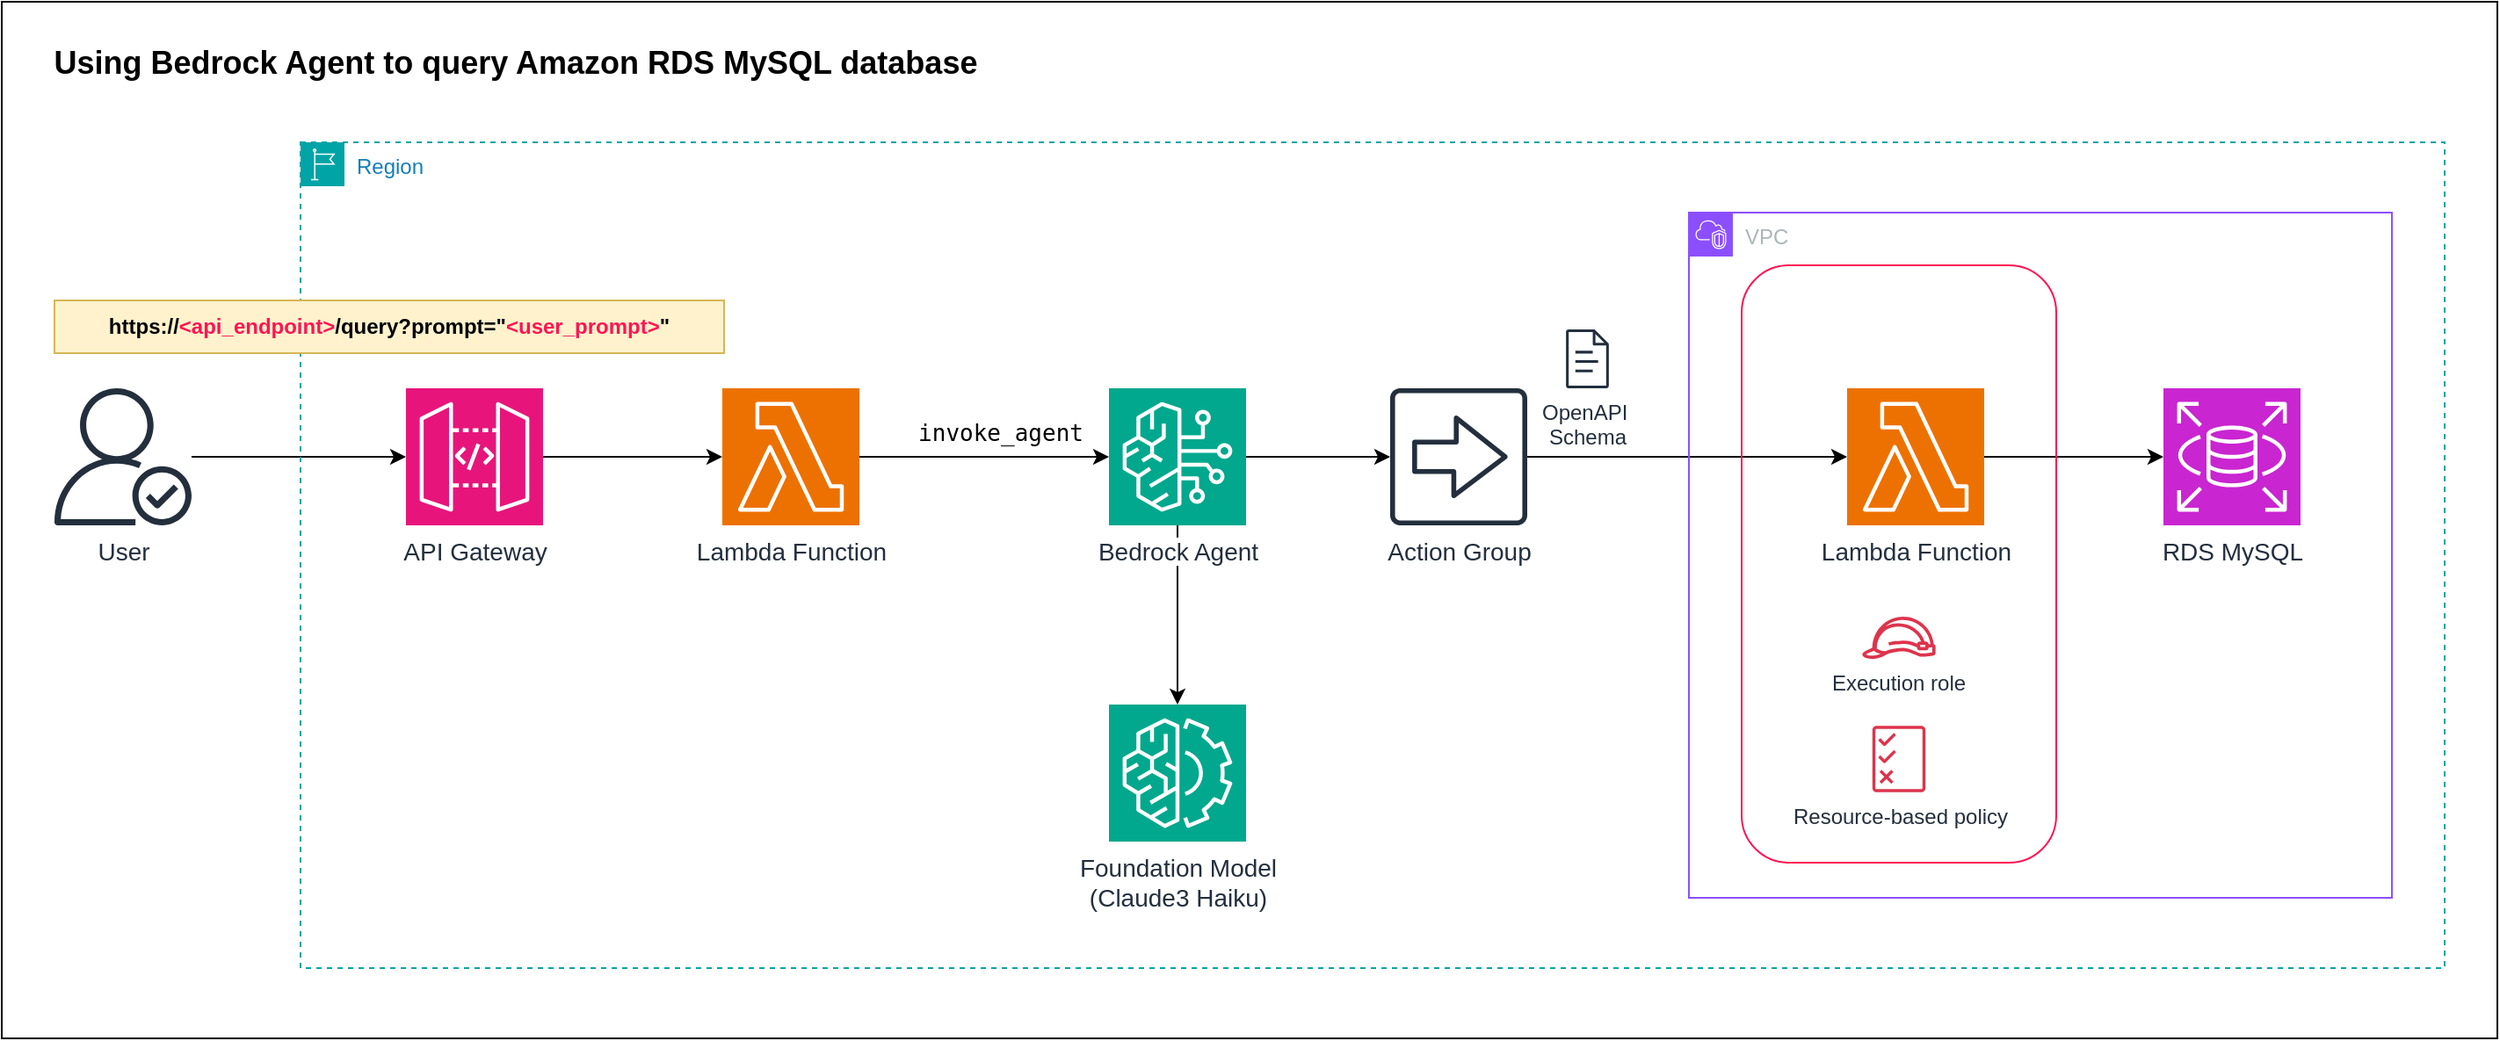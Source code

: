 <mxfile version="24.4.0" type="device">
  <diagram name="Page-1" id="NevHYtHOWBmqp2Ai-fHn">
    <mxGraphModel dx="2540" dy="1012" grid="1" gridSize="10" guides="1" tooltips="1" connect="1" arrows="1" fold="1" page="1" pageScale="1" pageWidth="850" pageHeight="1100" math="0" shadow="0">
      <root>
        <mxCell id="0" />
        <mxCell id="1" parent="0" />
        <mxCell id="ato9lWBI0SY_mpVEOnEu-13" value="" style="rounded=0;whiteSpace=wrap;html=1;" vertex="1" parent="1">
          <mxGeometry x="-90" y="100" width="1420" height="590" as="geometry" />
        </mxCell>
        <mxCell id="ato9lWBI0SY_mpVEOnEu-2" style="edgeStyle=orthogonalEdgeStyle;rounded=0;orthogonalLoop=1;jettySize=auto;html=1;" edge="1" parent="1" source="EjC6SbWx9mVg9-u-MXKE-1" target="ato9lWBI0SY_mpVEOnEu-1">
          <mxGeometry relative="1" as="geometry" />
        </mxCell>
        <mxCell id="EjC6SbWx9mVg9-u-MXKE-4" style="edgeStyle=orthogonalEdgeStyle;rounded=0;orthogonalLoop=1;jettySize=auto;html=1;exitX=1;exitY=0.5;exitDx=0;exitDy=0;exitPerimeter=0;" parent="1" source="ato9lWBI0SY_mpVEOnEu-10" target="EjC6SbWx9mVg9-u-MXKE-3" edge="1">
          <mxGeometry relative="1" as="geometry">
            <mxPoint x="138" y="359" as="sourcePoint" />
          </mxGeometry>
        </mxCell>
        <mxCell id="EjC6SbWx9mVg9-u-MXKE-5" style="edgeStyle=orthogonalEdgeStyle;rounded=0;orthogonalLoop=1;jettySize=auto;html=1;" parent="1" source="EjC6SbWx9mVg9-u-MXKE-3" target="EjC6SbWx9mVg9-u-MXKE-1" edge="1">
          <mxGeometry relative="1" as="geometry" />
        </mxCell>
        <mxCell id="EjC6SbWx9mVg9-u-MXKE-6" value="&lt;pre class=&quot;programlisting&quot;&gt;&lt;code class=&quot;bash hljs&quot; tabindex=&quot;0&quot;&gt;&lt;font style=&quot;font-size: 13px;&quot;&gt;invoke_agent&lt;/font&gt;&lt;/code&gt;&lt;/pre&gt;" style="edgeLabel;html=1;align=center;verticalAlign=middle;resizable=0;points=[];labelBackgroundColor=none;" parent="EjC6SbWx9mVg9-u-MXKE-5" vertex="1" connectable="0">
          <mxGeometry x="-0.303" y="1" relative="1" as="geometry">
            <mxPoint x="30" y="-13" as="offset" />
          </mxGeometry>
        </mxCell>
        <mxCell id="EjC6SbWx9mVg9-u-MXKE-3" value="Lambda Function" style="sketch=0;points=[[0,0,0],[0.25,0,0],[0.5,0,0],[0.75,0,0],[1,0,0],[0,1,0],[0.25,1,0],[0.5,1,0],[0.75,1,0],[1,1,0],[0,0.25,0],[0,0.5,0],[0,0.75,0],[1,0.25,0],[1,0.5,0],[1,0.75,0]];outlineConnect=0;fontColor=#232F3E;fillColor=#ED7100;strokeColor=#ffffff;dashed=0;verticalLabelPosition=bottom;verticalAlign=top;align=center;html=1;fontSize=14;fontStyle=0;aspect=fixed;shape=mxgraph.aws4.resourceIcon;resIcon=mxgraph.aws4.lambda;" parent="1" vertex="1">
          <mxGeometry x="320" y="320" width="78" height="78" as="geometry" />
        </mxCell>
        <mxCell id="ato9lWBI0SY_mpVEOnEu-1" value="Foundation Model&lt;div style=&quot;font-size: 14px;&quot;&gt;(Claude3 Haiku)&lt;/div&gt;" style="sketch=0;points=[[0,0,0],[0.25,0,0],[0.5,0,0],[0.75,0,0],[1,0,0],[0,1,0],[0.25,1,0],[0.5,1,0],[0.75,1,0],[1,1,0],[0,0.25,0],[0,0.5,0],[0,0.75,0],[1,0.25,0],[1,0.5,0],[1,0.75,0]];outlineConnect=0;fontColor=#232F3E;fillColor=#01A88D;strokeColor=#ffffff;dashed=0;verticalLabelPosition=bottom;verticalAlign=top;align=center;html=1;fontSize=14;fontStyle=0;aspect=fixed;shape=mxgraph.aws4.resourceIcon;resIcon=mxgraph.aws4.machine_learning;" vertex="1" parent="1">
          <mxGeometry x="540" y="500" width="78" height="78" as="geometry" />
        </mxCell>
        <mxCell id="ato9lWBI0SY_mpVEOnEu-8" style="edgeStyle=orthogonalEdgeStyle;rounded=0;orthogonalLoop=1;jettySize=auto;html=1;" edge="1" parent="1" source="ato9lWBI0SY_mpVEOnEu-5" target="ato9lWBI0SY_mpVEOnEu-7">
          <mxGeometry relative="1" as="geometry" />
        </mxCell>
        <mxCell id="ato9lWBI0SY_mpVEOnEu-5" value="Lambda&amp;nbsp;&lt;span style=&quot;background-color: initial; font-size: 14px;&quot;&gt;Function&lt;/span&gt;" style="sketch=0;points=[[0,0,0],[0.25,0,0],[0.5,0,0],[0.75,0,0],[1,0,0],[0,1,0],[0.25,1,0],[0.5,1,0],[0.75,1,0],[1,1,0],[0,0.25,0],[0,0.5,0],[0,0.75,0],[1,0.25,0],[1,0.5,0],[1,0.75,0]];outlineConnect=0;fontColor=#232F3E;fillColor=#ED7100;strokeColor=#ffffff;dashed=0;verticalLabelPosition=bottom;verticalAlign=top;align=center;html=1;fontSize=14;fontStyle=0;aspect=fixed;shape=mxgraph.aws4.resourceIcon;resIcon=mxgraph.aws4.lambda;" vertex="1" parent="1">
          <mxGeometry x="960" y="320" width="78" height="78" as="geometry" />
        </mxCell>
        <mxCell id="ato9lWBI0SY_mpVEOnEu-6" style="edgeStyle=orthogonalEdgeStyle;rounded=0;orthogonalLoop=1;jettySize=auto;html=1;entryX=0;entryY=0.5;entryDx=0;entryDy=0;entryPerimeter=0;" edge="1" parent="1" source="ato9lWBI0SY_mpVEOnEu-3" target="ato9lWBI0SY_mpVEOnEu-5">
          <mxGeometry relative="1" as="geometry" />
        </mxCell>
        <mxCell id="ato9lWBI0SY_mpVEOnEu-7" value="RDS&amp;nbsp;&lt;span style=&quot;background-color: initial; font-size: 14px;&quot;&gt;MySQL&lt;/span&gt;" style="sketch=0;points=[[0,0,0],[0.25,0,0],[0.5,0,0],[0.75,0,0],[1,0,0],[0,1,0],[0.25,1,0],[0.5,1,0],[0.75,1,0],[1,1,0],[0,0.25,0],[0,0.5,0],[0,0.75,0],[1,0.25,0],[1,0.5,0],[1,0.75,0]];outlineConnect=0;fontColor=#232F3E;fillColor=#C925D1;strokeColor=#ffffff;dashed=0;verticalLabelPosition=bottom;verticalAlign=top;align=center;html=1;fontSize=14;fontStyle=0;aspect=fixed;shape=mxgraph.aws4.resourceIcon;resIcon=mxgraph.aws4.rds;" vertex="1" parent="1">
          <mxGeometry x="1140" y="320" width="78" height="78" as="geometry" />
        </mxCell>
        <mxCell id="ato9lWBI0SY_mpVEOnEu-9" value="VPC" style="points=[[0,0],[0.25,0],[0.5,0],[0.75,0],[1,0],[1,0.25],[1,0.5],[1,0.75],[1,1],[0.75,1],[0.5,1],[0.25,1],[0,1],[0,0.75],[0,0.5],[0,0.25]];outlineConnect=0;gradientColor=none;html=1;whiteSpace=wrap;fontSize=12;fontStyle=0;container=1;pointerEvents=0;collapsible=0;recursiveResize=0;shape=mxgraph.aws4.group;grIcon=mxgraph.aws4.group_vpc2;strokeColor=#8C4FFF;fillColor=none;verticalAlign=top;align=left;spacingLeft=30;fontColor=#AAB7B8;dashed=0;" vertex="1" parent="1">
          <mxGeometry x="870" y="220" width="400" height="390" as="geometry" />
        </mxCell>
        <mxCell id="ato9lWBI0SY_mpVEOnEu-18" value="" style="rounded=1;whiteSpace=wrap;html=1;fillColor=none;strokeColor=#FF1453;" vertex="1" parent="ato9lWBI0SY_mpVEOnEu-9">
          <mxGeometry x="30" y="30" width="179" height="340" as="geometry" />
        </mxCell>
        <mxCell id="ato9lWBI0SY_mpVEOnEu-19" value="Execution role" style="sketch=0;outlineConnect=0;fontColor=#232F3E;gradientColor=none;fillColor=#DD344C;strokeColor=none;dashed=0;verticalLabelPosition=bottom;verticalAlign=top;align=center;html=1;fontSize=12;fontStyle=0;aspect=fixed;pointerEvents=1;shape=mxgraph.aws4.role;" vertex="1" parent="ato9lWBI0SY_mpVEOnEu-9">
          <mxGeometry x="98.22" y="230" width="42.55" height="24" as="geometry" />
        </mxCell>
        <mxCell id="ato9lWBI0SY_mpVEOnEu-17" value="&lt;div&gt;&lt;font style=&quot;font-size: 12px;&quot;&gt;R&lt;/font&gt;&lt;span style=&quot;background-color: initial;&quot;&gt;esource-based policy&lt;/span&gt;&lt;/div&gt;" style="sketch=0;outlineConnect=0;fontColor=#232F3E;gradientColor=none;fillColor=#DD344C;strokeColor=none;dashed=0;verticalLabelPosition=bottom;verticalAlign=top;align=center;html=1;fontSize=12;fontStyle=0;aspect=fixed;pointerEvents=1;shape=mxgraph.aws4.permissions;" vertex="1" parent="ato9lWBI0SY_mpVEOnEu-9">
          <mxGeometry x="104.4" y="292" width="30.2" height="38" as="geometry" />
        </mxCell>
        <mxCell id="ato9lWBI0SY_mpVEOnEu-10" value="API Gateway" style="sketch=0;points=[[0,0,0],[0.25,0,0],[0.5,0,0],[0.75,0,0],[1,0,0],[0,1,0],[0.25,1,0],[0.5,1,0],[0.75,1,0],[1,1,0],[0,0.25,0],[0,0.5,0],[0,0.75,0],[1,0.25,0],[1,0.5,0],[1,0.75,0]];outlineConnect=0;fontColor=#232F3E;fillColor=#E7157B;strokeColor=#ffffff;dashed=0;verticalLabelPosition=bottom;verticalAlign=top;align=center;html=1;fontSize=14;fontStyle=0;aspect=fixed;shape=mxgraph.aws4.resourceIcon;resIcon=mxgraph.aws4.api_gateway;" vertex="1" parent="1">
          <mxGeometry x="140" y="320" width="78" height="78" as="geometry" />
        </mxCell>
        <mxCell id="ato9lWBI0SY_mpVEOnEu-12" style="edgeStyle=orthogonalEdgeStyle;rounded=0;orthogonalLoop=1;jettySize=auto;html=1;" edge="1" parent="1" source="ato9lWBI0SY_mpVEOnEu-11" target="ato9lWBI0SY_mpVEOnEu-10">
          <mxGeometry relative="1" as="geometry" />
        </mxCell>
        <mxCell id="ato9lWBI0SY_mpVEOnEu-11" value="&lt;font style=&quot;font-size: 14px;&quot;&gt;User&lt;/font&gt;" style="sketch=0;outlineConnect=0;fontColor=#232F3E;gradientColor=none;fillColor=#232F3D;strokeColor=none;dashed=0;verticalLabelPosition=bottom;verticalAlign=top;align=center;html=1;fontSize=12;fontStyle=0;aspect=fixed;pointerEvents=1;shape=mxgraph.aws4.authenticated_user;" vertex="1" parent="1">
          <mxGeometry x="-60" y="320" width="78" height="78" as="geometry" />
        </mxCell>
        <mxCell id="ato9lWBI0SY_mpVEOnEu-14" value="Using Bedrock Agent to query Amazon RDS MySQL database" style="text;html=1;align=center;verticalAlign=middle;whiteSpace=wrap;rounded=0;fontSize=18;fontStyle=1" vertex="1" parent="1">
          <mxGeometry x="-70" y="120" width="545" height="30" as="geometry" />
        </mxCell>
        <mxCell id="ato9lWBI0SY_mpVEOnEu-20" value="Region" style="points=[[0,0],[0.25,0],[0.5,0],[0.75,0],[1,0],[1,0.25],[1,0.5],[1,0.75],[1,1],[0.75,1],[0.5,1],[0.25,1],[0,1],[0,0.75],[0,0.5],[0,0.25]];outlineConnect=0;gradientColor=none;html=1;whiteSpace=wrap;fontSize=12;fontStyle=0;container=1;pointerEvents=0;collapsible=0;recursiveResize=0;shape=mxgraph.aws4.group;grIcon=mxgraph.aws4.group_region;strokeColor=#00A4A6;fillColor=none;verticalAlign=top;align=left;spacingLeft=30;fontColor=#147EBA;dashed=1;" vertex="1" parent="1">
          <mxGeometry x="80" y="180" width="1220" height="470" as="geometry" />
        </mxCell>
        <mxCell id="ato9lWBI0SY_mpVEOnEu-21" value="OpenAPI&amp;nbsp;&lt;div&gt;Schema&lt;/div&gt;" style="sketch=0;outlineConnect=0;fontColor=#232F3E;gradientColor=none;fillColor=#232F3D;strokeColor=none;dashed=0;verticalLabelPosition=bottom;verticalAlign=top;align=center;html=1;fontSize=12;fontStyle=0;aspect=fixed;pointerEvents=1;shape=mxgraph.aws4.document;" vertex="1" parent="ato9lWBI0SY_mpVEOnEu-20">
          <mxGeometry x="720" y="106.5" width="24.48" height="33.5" as="geometry" />
        </mxCell>
        <mxCell id="EjC6SbWx9mVg9-u-MXKE-1" value="&lt;span style=&quot;background-color: rgb(255, 255, 255);&quot;&gt;Bedrock Agent&lt;/span&gt;" style="sketch=0;points=[[0,0,0],[0.25,0,0],[0.5,0,0],[0.75,0,0],[1,0,0],[0,1,0],[0.25,1,0],[0.5,1,0],[0.75,1,0],[1,1,0],[0,0.25,0],[0,0.5,0],[0,0.75,0],[1,0.25,0],[1,0.5,0],[1,0.75,0]];outlineConnect=0;fontColor=#232F3E;fillColor=#01A88D;strokeColor=#ffffff;dashed=0;verticalLabelPosition=bottom;verticalAlign=top;align=center;html=1;fontSize=14;fontStyle=0;aspect=fixed;shape=mxgraph.aws4.resourceIcon;resIcon=mxgraph.aws4.bedrock;" parent="ato9lWBI0SY_mpVEOnEu-20" vertex="1">
          <mxGeometry x="460" y="140" width="78" height="78" as="geometry" />
        </mxCell>
        <mxCell id="ato9lWBI0SY_mpVEOnEu-3" value="Action Group" style="sketch=0;outlineConnect=0;fontColor=#232F3E;gradientColor=none;fillColor=#232F3D;strokeColor=none;dashed=0;verticalLabelPosition=bottom;verticalAlign=top;align=center;html=1;fontSize=14;fontStyle=0;aspect=fixed;pointerEvents=1;shape=mxgraph.aws4.all_products;" vertex="1" parent="ato9lWBI0SY_mpVEOnEu-20">
          <mxGeometry x="620" y="140" width="78" height="78" as="geometry" />
        </mxCell>
        <mxCell id="ato9lWBI0SY_mpVEOnEu-4" style="edgeStyle=orthogonalEdgeStyle;rounded=0;orthogonalLoop=1;jettySize=auto;html=1;" edge="1" parent="ato9lWBI0SY_mpVEOnEu-20" source="EjC6SbWx9mVg9-u-MXKE-1" target="ato9lWBI0SY_mpVEOnEu-3">
          <mxGeometry relative="1" as="geometry" />
        </mxCell>
        <mxCell id="ato9lWBI0SY_mpVEOnEu-22" value="&lt;b&gt;https://&lt;font color=&quot;#ff1453&quot;&gt;&amp;lt;api_endpoint&amp;gt;&lt;/font&gt;/query?prompt=&quot;&lt;font color=&quot;#ff1453&quot;&gt;&amp;lt;user_prompt&amp;gt;&lt;/font&gt;&quot;&lt;/b&gt;" style="text;html=1;align=center;verticalAlign=middle;whiteSpace=wrap;rounded=0;fillColor=#fff2cc;strokeColor=#d6b656;" vertex="1" parent="1">
          <mxGeometry x="-60" y="270" width="381" height="30" as="geometry" />
        </mxCell>
      </root>
    </mxGraphModel>
  </diagram>
</mxfile>
